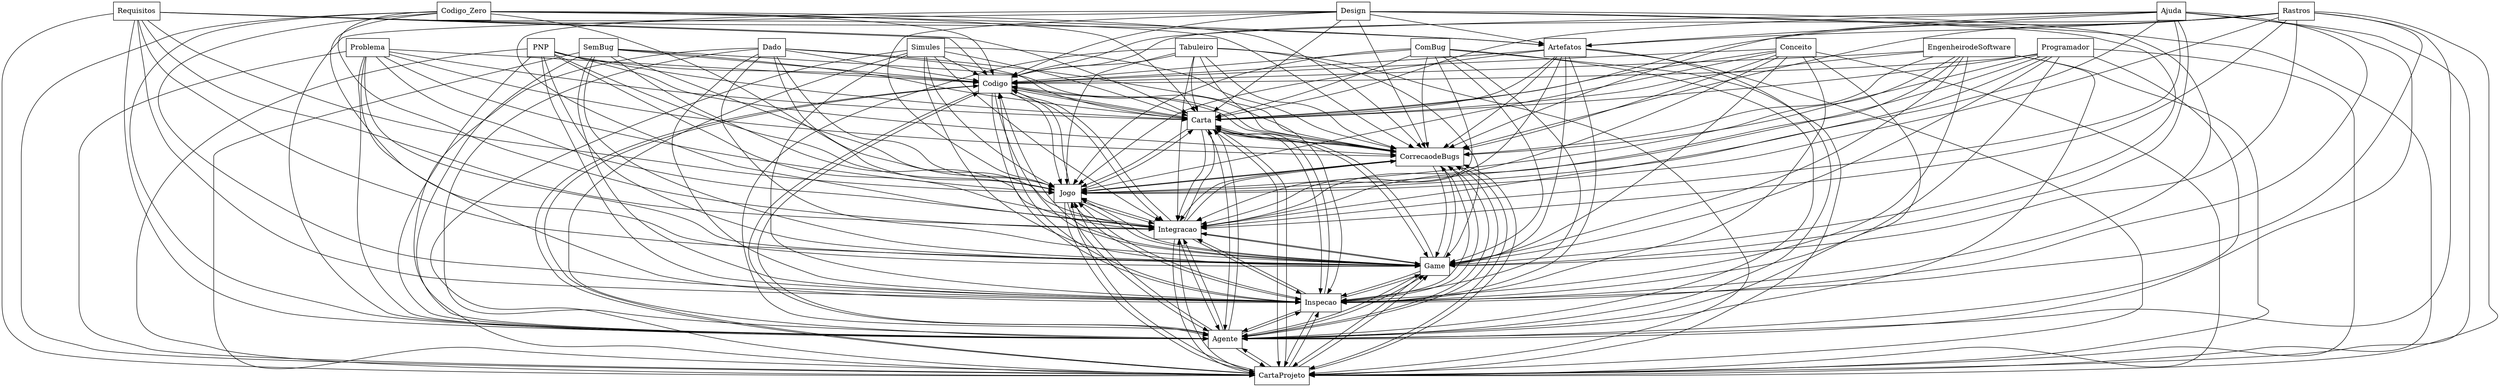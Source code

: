 digraph{
graph [rankdir=TB];
node [shape=box];
edge [arrowhead=normal];
0[label="Codigo",]
1[label="EngenheirodeSoftware",]
2[label="Carta",]
3[label="CartaProjeto",]
4[label="Codigo_Zero",]
5[label="PNP",]
6[label="Requisitos",]
7[label="Tabuleiro",]
8[label="ComBug",]
9[label="Problema",]
10[label="Dado",]
11[label="Rastros",]
12[label="Agente",]
13[label="Programador",]
14[label="Conceito",]
15[label="Inspecao",]
16[label="Game",]
17[label="Simules",]
18[label="Artefatos",]
19[label="Ajuda",]
20[label="SemBug",]
21[label="Integracao",]
22[label="Design",]
23[label="Jogo",]
24[label="CorrecaodeBugs",]
0->2[label="",]
0->3[label="",]
0->12[label="",]
0->15[label="",]
0->16[label="",]
0->21[label="",]
0->23[label="",]
0->24[label="",]
1->0[label="",]
1->2[label="",]
1->3[label="",]
1->12[label="",]
1->15[label="",]
1->16[label="",]
1->21[label="",]
1->23[label="",]
1->24[label="",]
2->0[label="",]
2->3[label="",]
2->12[label="",]
2->15[label="",]
2->16[label="",]
2->21[label="",]
2->23[label="",]
2->24[label="",]
3->0[label="",]
3->2[label="",]
3->12[label="",]
3->15[label="",]
3->16[label="",]
3->21[label="",]
3->23[label="",]
3->24[label="",]
4->0[label="",]
4->2[label="",]
4->3[label="",]
4->12[label="",]
4->15[label="",]
4->16[label="",]
4->18[label="",]
4->21[label="",]
4->23[label="",]
4->24[label="",]
5->0[label="",]
5->2[label="",]
5->3[label="",]
5->12[label="",]
5->15[label="",]
5->16[label="",]
5->21[label="",]
5->23[label="",]
5->24[label="",]
6->0[label="",]
6->2[label="",]
6->3[label="",]
6->12[label="",]
6->15[label="",]
6->16[label="",]
6->18[label="",]
6->21[label="",]
6->23[label="",]
6->24[label="",]
7->0[label="",]
7->2[label="",]
7->3[label="",]
7->12[label="",]
7->15[label="",]
7->16[label="",]
7->21[label="",]
7->23[label="",]
7->24[label="",]
8->0[label="",]
8->2[label="",]
8->3[label="",]
8->12[label="",]
8->15[label="",]
8->16[label="",]
8->21[label="",]
8->23[label="",]
8->24[label="",]
9->0[label="",]
9->2[label="",]
9->3[label="",]
9->12[label="",]
9->15[label="",]
9->16[label="",]
9->21[label="",]
9->23[label="",]
9->24[label="",]
10->0[label="",]
10->2[label="",]
10->3[label="",]
10->12[label="",]
10->15[label="",]
10->16[label="",]
10->21[label="",]
10->23[label="",]
10->24[label="",]
11->0[label="",]
11->2[label="",]
11->3[label="",]
11->12[label="",]
11->15[label="",]
11->16[label="",]
11->18[label="",]
11->21[label="",]
11->23[label="",]
11->24[label="",]
12->0[label="",]
12->2[label="",]
12->3[label="",]
12->15[label="",]
12->16[label="",]
12->21[label="",]
12->23[label="",]
12->24[label="",]
13->0[label="",]
13->2[label="",]
13->3[label="",]
13->12[label="",]
13->15[label="",]
13->16[label="",]
13->21[label="",]
13->23[label="",]
13->24[label="",]
14->0[label="",]
14->2[label="",]
14->3[label="",]
14->12[label="",]
14->15[label="",]
14->16[label="",]
14->21[label="",]
14->23[label="",]
14->24[label="",]
15->0[label="",]
15->2[label="",]
15->3[label="",]
15->12[label="",]
15->16[label="",]
15->21[label="",]
15->23[label="",]
15->24[label="",]
16->0[label="",]
16->2[label="",]
16->3[label="",]
16->12[label="",]
16->15[label="",]
16->21[label="",]
16->23[label="",]
16->24[label="",]
17->0[label="",]
17->2[label="",]
17->3[label="",]
17->12[label="",]
17->15[label="",]
17->16[label="",]
17->21[label="",]
17->23[label="",]
17->24[label="",]
18->0[label="",]
18->2[label="",]
18->3[label="",]
18->12[label="",]
18->15[label="",]
18->16[label="",]
18->21[label="",]
18->23[label="",]
18->24[label="",]
19->0[label="",]
19->2[label="",]
19->3[label="",]
19->12[label="",]
19->15[label="",]
19->16[label="",]
19->18[label="",]
19->21[label="",]
19->23[label="",]
19->24[label="",]
20->0[label="",]
20->2[label="",]
20->3[label="",]
20->12[label="",]
20->15[label="",]
20->16[label="",]
20->21[label="",]
20->23[label="",]
20->24[label="",]
21->0[label="",]
21->2[label="",]
21->3[label="",]
21->12[label="",]
21->15[label="",]
21->16[label="",]
21->23[label="",]
21->24[label="",]
22->0[label="",]
22->2[label="",]
22->3[label="",]
22->12[label="",]
22->15[label="",]
22->16[label="",]
22->18[label="",]
22->21[label="",]
22->23[label="",]
22->24[label="",]
23->0[label="",]
23->2[label="",]
23->3[label="",]
23->12[label="",]
23->15[label="",]
23->16[label="",]
23->21[label="",]
23->24[label="",]
24->0[label="",]
24->2[label="",]
24->3[label="",]
24->12[label="",]
24->15[label="",]
24->16[label="",]
24->21[label="",]
24->23[label="",]
}
